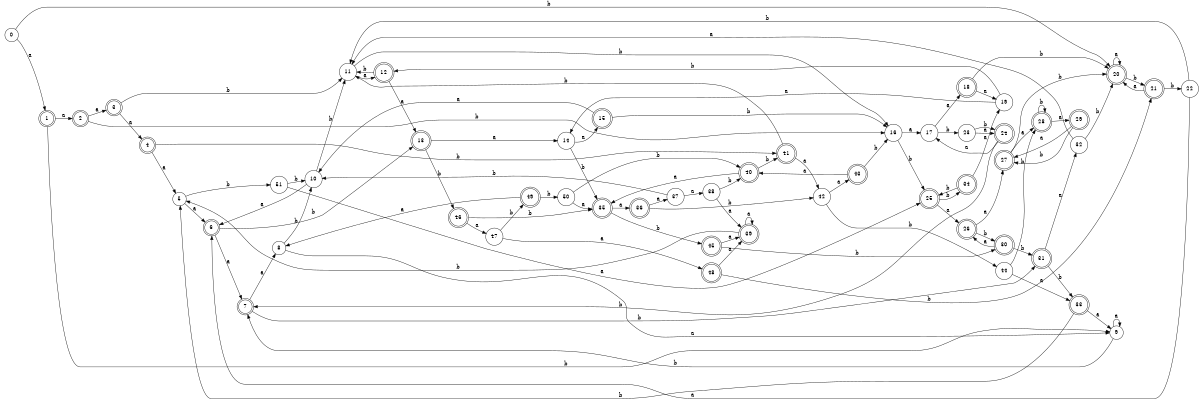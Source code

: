 digraph n42_5 {
__start0 [label="" shape="none"];

rankdir=LR;
size="8,5";

s0 [style="filled", color="black", fillcolor="white" shape="circle", label="0"];
s1 [style="rounded,filled", color="black", fillcolor="white" shape="doublecircle", label="1"];
s2 [style="rounded,filled", color="black", fillcolor="white" shape="doublecircle", label="2"];
s3 [style="rounded,filled", color="black", fillcolor="white" shape="doublecircle", label="3"];
s4 [style="rounded,filled", color="black", fillcolor="white" shape="doublecircle", label="4"];
s5 [style="filled", color="black", fillcolor="white" shape="circle", label="5"];
s6 [style="rounded,filled", color="black", fillcolor="white" shape="doublecircle", label="6"];
s7 [style="rounded,filled", color="black", fillcolor="white" shape="doublecircle", label="7"];
s8 [style="filled", color="black", fillcolor="white" shape="circle", label="8"];
s9 [style="filled", color="black", fillcolor="white" shape="circle", label="9"];
s10 [style="filled", color="black", fillcolor="white" shape="circle", label="10"];
s11 [style="filled", color="black", fillcolor="white" shape="circle", label="11"];
s12 [style="rounded,filled", color="black", fillcolor="white" shape="doublecircle", label="12"];
s13 [style="rounded,filled", color="black", fillcolor="white" shape="doublecircle", label="13"];
s14 [style="filled", color="black", fillcolor="white" shape="circle", label="14"];
s15 [style="rounded,filled", color="black", fillcolor="white" shape="doublecircle", label="15"];
s16 [style="filled", color="black", fillcolor="white" shape="circle", label="16"];
s17 [style="filled", color="black", fillcolor="white" shape="circle", label="17"];
s18 [style="rounded,filled", color="black", fillcolor="white" shape="doublecircle", label="18"];
s19 [style="filled", color="black", fillcolor="white" shape="circle", label="19"];
s20 [style="rounded,filled", color="black", fillcolor="white" shape="doublecircle", label="20"];
s21 [style="rounded,filled", color="black", fillcolor="white" shape="doublecircle", label="21"];
s22 [style="filled", color="black", fillcolor="white" shape="circle", label="22"];
s23 [style="filled", color="black", fillcolor="white" shape="circle", label="23"];
s24 [style="rounded,filled", color="black", fillcolor="white" shape="doublecircle", label="24"];
s25 [style="rounded,filled", color="black", fillcolor="white" shape="doublecircle", label="25"];
s26 [style="rounded,filled", color="black", fillcolor="white" shape="doublecircle", label="26"];
s27 [style="rounded,filled", color="black", fillcolor="white" shape="doublecircle", label="27"];
s28 [style="rounded,filled", color="black", fillcolor="white" shape="doublecircle", label="28"];
s29 [style="rounded,filled", color="black", fillcolor="white" shape="doublecircle", label="29"];
s30 [style="rounded,filled", color="black", fillcolor="white" shape="doublecircle", label="30"];
s31 [style="rounded,filled", color="black", fillcolor="white" shape="doublecircle", label="31"];
s32 [style="filled", color="black", fillcolor="white" shape="circle", label="32"];
s33 [style="rounded,filled", color="black", fillcolor="white" shape="doublecircle", label="33"];
s34 [style="rounded,filled", color="black", fillcolor="white" shape="doublecircle", label="34"];
s35 [style="rounded,filled", color="black", fillcolor="white" shape="doublecircle", label="35"];
s36 [style="rounded,filled", color="black", fillcolor="white" shape="doublecircle", label="36"];
s37 [style="filled", color="black", fillcolor="white" shape="circle", label="37"];
s38 [style="filled", color="black", fillcolor="white" shape="circle", label="38"];
s39 [style="rounded,filled", color="black", fillcolor="white" shape="doublecircle", label="39"];
s40 [style="rounded,filled", color="black", fillcolor="white" shape="doublecircle", label="40"];
s41 [style="rounded,filled", color="black", fillcolor="white" shape="doublecircle", label="41"];
s42 [style="filled", color="black", fillcolor="white" shape="circle", label="42"];
s43 [style="rounded,filled", color="black", fillcolor="white" shape="doublecircle", label="43"];
s44 [style="filled", color="black", fillcolor="white" shape="circle", label="44"];
s45 [style="rounded,filled", color="black", fillcolor="white" shape="doublecircle", label="45"];
s46 [style="rounded,filled", color="black", fillcolor="white" shape="doublecircle", label="46"];
s47 [style="filled", color="black", fillcolor="white" shape="circle", label="47"];
s48 [style="rounded,filled", color="black", fillcolor="white" shape="doublecircle", label="48"];
s49 [style="rounded,filled", color="black", fillcolor="white" shape="doublecircle", label="49"];
s50 [style="filled", color="black", fillcolor="white" shape="circle", label="50"];
s51 [style="filled", color="black", fillcolor="white" shape="circle", label="51"];
s0 -> s1 [label="a"];
s0 -> s20 [label="b"];
s1 -> s2 [label="a"];
s1 -> s9 [label="b"];
s2 -> s3 [label="a"];
s2 -> s16 [label="b"];
s3 -> s4 [label="a"];
s3 -> s11 [label="b"];
s4 -> s5 [label="a"];
s4 -> s41 [label="b"];
s5 -> s6 [label="a"];
s5 -> s51 [label="b"];
s6 -> s7 [label="a"];
s6 -> s13 [label="b"];
s7 -> s8 [label="a"];
s7 -> s31 [label="b"];
s8 -> s9 [label="a"];
s8 -> s10 [label="b"];
s9 -> s9 [label="a"];
s9 -> s7 [label="b"];
s10 -> s6 [label="a"];
s10 -> s11 [label="b"];
s11 -> s12 [label="a"];
s11 -> s16 [label="b"];
s12 -> s13 [label="a"];
s12 -> s11 [label="b"];
s13 -> s14 [label="a"];
s13 -> s46 [label="b"];
s14 -> s15 [label="a"];
s14 -> s35 [label="b"];
s15 -> s10 [label="a"];
s15 -> s16 [label="b"];
s16 -> s17 [label="a"];
s16 -> s25 [label="b"];
s17 -> s18 [label="a"];
s17 -> s23 [label="b"];
s18 -> s19 [label="a"];
s18 -> s20 [label="b"];
s19 -> s14 [label="a"];
s19 -> s12 [label="b"];
s20 -> s20 [label="a"];
s20 -> s21 [label="b"];
s21 -> s20 [label="a"];
s21 -> s22 [label="b"];
s22 -> s6 [label="a"];
s22 -> s11 [label="b"];
s23 -> s24 [label="a"];
s23 -> s24 [label="b"];
s24 -> s17 [label="a"];
s24 -> s7 [label="b"];
s25 -> s26 [label="a"];
s25 -> s34 [label="b"];
s26 -> s27 [label="a"];
s26 -> s30 [label="b"];
s27 -> s28 [label="a"];
s27 -> s20 [label="b"];
s28 -> s29 [label="a"];
s28 -> s28 [label="b"];
s29 -> s27 [label="a"];
s29 -> s27 [label="b"];
s30 -> s26 [label="a"];
s30 -> s31 [label="b"];
s31 -> s32 [label="a"];
s31 -> s33 [label="b"];
s32 -> s11 [label="a"];
s32 -> s20 [label="b"];
s33 -> s9 [label="a"];
s33 -> s5 [label="b"];
s34 -> s19 [label="a"];
s34 -> s25 [label="b"];
s35 -> s36 [label="a"];
s35 -> s45 [label="b"];
s36 -> s37 [label="a"];
s36 -> s42 [label="b"];
s37 -> s38 [label="a"];
s37 -> s10 [label="b"];
s38 -> s39 [label="a"];
s38 -> s40 [label="b"];
s39 -> s39 [label="a"];
s39 -> s5 [label="b"];
s40 -> s35 [label="a"];
s40 -> s41 [label="b"];
s41 -> s42 [label="a"];
s41 -> s11 [label="b"];
s42 -> s43 [label="a"];
s42 -> s44 [label="b"];
s43 -> s40 [label="a"];
s43 -> s16 [label="b"];
s44 -> s33 [label="a"];
s44 -> s28 [label="b"];
s45 -> s39 [label="a"];
s45 -> s30 [label="b"];
s46 -> s47 [label="a"];
s46 -> s35 [label="b"];
s47 -> s48 [label="a"];
s47 -> s49 [label="b"];
s48 -> s39 [label="a"];
s48 -> s21 [label="b"];
s49 -> s8 [label="a"];
s49 -> s50 [label="b"];
s50 -> s35 [label="a"];
s50 -> s40 [label="b"];
s51 -> s25 [label="a"];
s51 -> s10 [label="b"];

}